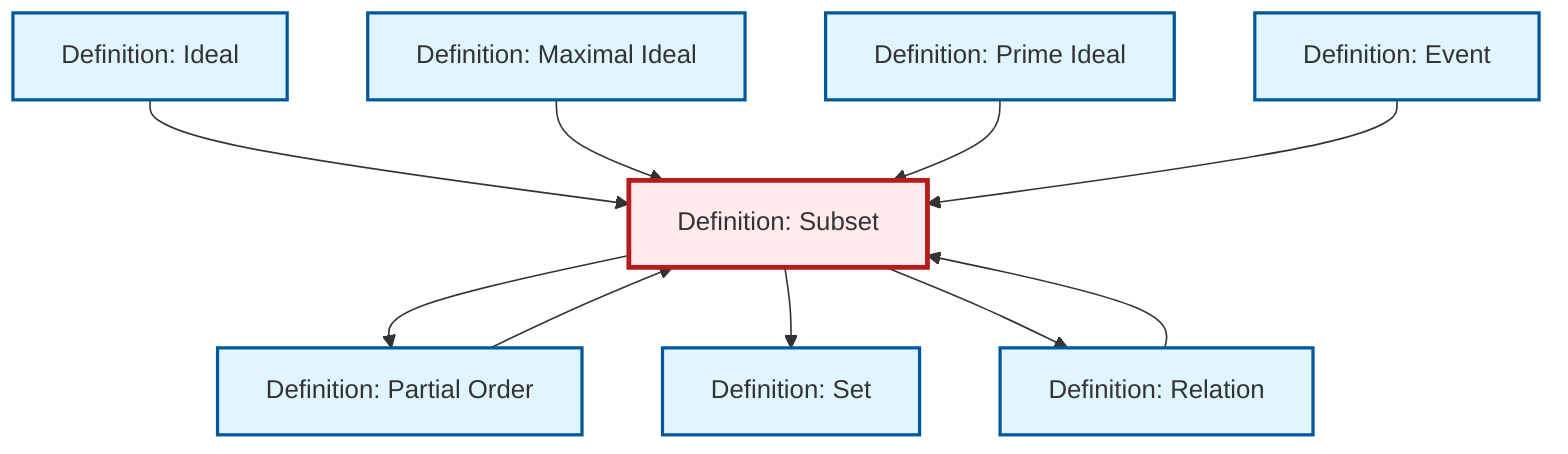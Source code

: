 graph TD
    classDef definition fill:#e1f5fe,stroke:#01579b,stroke-width:2px
    classDef theorem fill:#f3e5f5,stroke:#4a148c,stroke-width:2px
    classDef axiom fill:#fff3e0,stroke:#e65100,stroke-width:2px
    classDef example fill:#e8f5e9,stroke:#1b5e20,stroke-width:2px
    classDef current fill:#ffebee,stroke:#b71c1c,stroke-width:3px
    def-event["Definition: Event"]:::definition
    def-ideal["Definition: Ideal"]:::definition
    def-maximal-ideal["Definition: Maximal Ideal"]:::definition
    def-subset["Definition: Subset"]:::definition
    def-set["Definition: Set"]:::definition
    def-partial-order["Definition: Partial Order"]:::definition
    def-relation["Definition: Relation"]:::definition
    def-prime-ideal["Definition: Prime Ideal"]:::definition
    def-subset --> def-partial-order
    def-ideal --> def-subset
    def-subset --> def-set
    def-maximal-ideal --> def-subset
    def-prime-ideal --> def-subset
    def-relation --> def-subset
    def-event --> def-subset
    def-subset --> def-relation
    def-partial-order --> def-subset
    class def-subset current